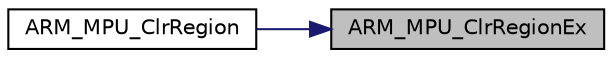 digraph "ARM_MPU_ClrRegionEx"
{
 // LATEX_PDF_SIZE
  edge [fontname="Helvetica",fontsize="10",labelfontname="Helvetica",labelfontsize="10"];
  node [fontname="Helvetica",fontsize="10",shape=record];
  rankdir="RL";
  Node1 [label="ARM_MPU_ClrRegionEx",height=0.2,width=0.4,color="black", fillcolor="grey75", style="filled", fontcolor="black",tooltip=" "];
  Node1 -> Node2 [dir="back",color="midnightblue",fontsize="10",style="solid",fontname="Helvetica"];
  Node2 [label="ARM_MPU_ClrRegion",height=0.2,width=0.4,color="black", fillcolor="white", style="filled",URL="$mpu__armv8_8h.html#a9dcb0afddf4ac351f33f3c7a5169c62c",tooltip=" "];
}
